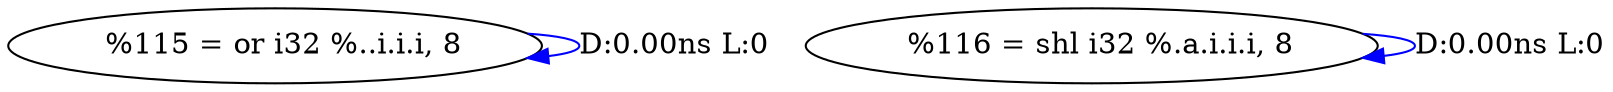 digraph {
Node0x3cd44a0[label="  %115 = or i32 %..i.i.i, 8"];
Node0x3cd44a0 -> Node0x3cd44a0[label="D:0.00ns L:0",color=blue];
Node0x3cd4580[label="  %116 = shl i32 %.a.i.i.i, 8"];
Node0x3cd4580 -> Node0x3cd4580[label="D:0.00ns L:0",color=blue];
}
